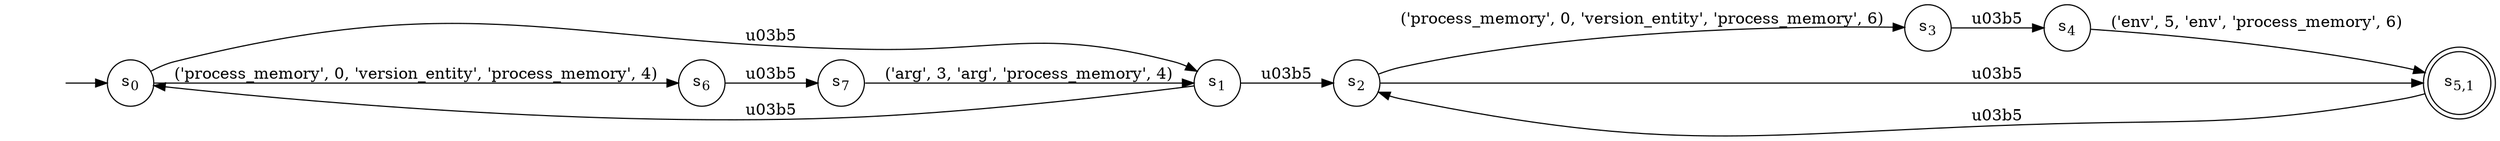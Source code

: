 digraph NFA {
    rankdir = LR;
    I [style = invis];
    I -> S0;
    S0 [label = <s<sub>0</sub>>, shape = circle];
    S1 [label = <s<sub>1</sub>>, shape = circle];
    S1 -> S0 [label = "\u03b5"];
    S2 [label = <s<sub>2</sub>>, shape = circle];
    S3 [label = <s<sub>3</sub>>, shape = circle];
    S4 [label = <s<sub>4</sub>>, shape = circle];
    S5 [label = <s<sub>5,1</sub>>, shape = circle, peripheries = 2];
    S5 -> S2 [label = "\u03b5"];
    S4 -> S5 [label = "('env', 5, 'env', 'process_memory', 6)"];
    S3 -> S4 [label = "\u03b5"];
    S2 -> S3 [label = "('process_memory', 0, 'version_entity', 'process_memory', 6)"];
    S2 -> S5 [label = "\u03b5"];
    S1 -> S2 [label = "\u03b5"];
    S0 -> S1 [label = "\u03b5"];
    S6 [label = <s<sub>6</sub>>, shape = circle];
    S7 [label = <s<sub>7</sub>>, shape = circle];
    S7 -> S1 [label = "('arg', 3, 'arg', 'process_memory', 4)"];
    S6 -> S7 [label = "\u03b5"];
    S0 -> S6 [label = "('process_memory', 0, 'version_entity', 'process_memory', 4)"];
}
